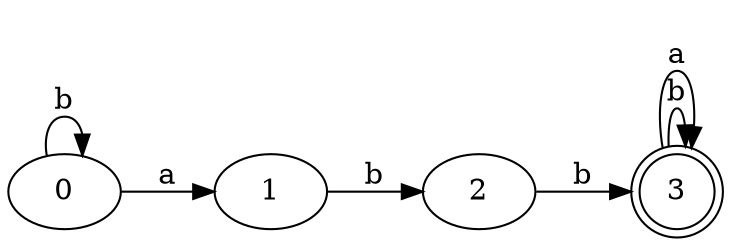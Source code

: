 digraph Automata {
	rankdir=LR
	0 [label=0]
	1 [label=1]
	2 [label=2]
	3 [label=3 shape=doublecircle]
	0 -> 0 [label=b]
	0 -> 1 [label=a]
	1 -> 2 [label=b]
	2 -> 3 [label=b]
	3 -> 3 [label=b]
	3 -> 3 [label=a]
}

